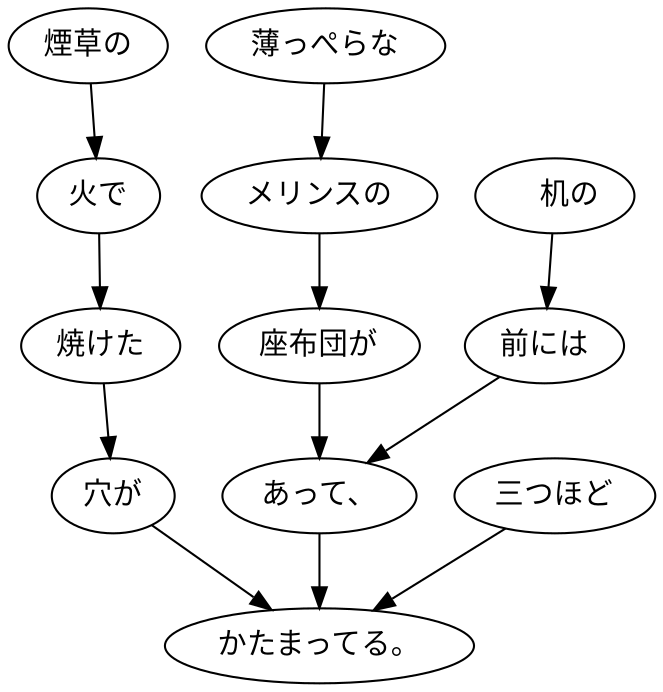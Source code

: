 digraph graph5616 {
	node0 [label="　机の"];
	node1 [label="前には"];
	node2 [label="薄っぺらな"];
	node3 [label="メリンスの"];
	node4 [label="座布団が"];
	node5 [label="あって、"];
	node6 [label="煙草の"];
	node7 [label="火で"];
	node8 [label="焼けた"];
	node9 [label="穴が"];
	node10 [label="三つほど"];
	node11 [label="かたまってる。"];
	node0 -> node1;
	node1 -> node5;
	node2 -> node3;
	node3 -> node4;
	node4 -> node5;
	node5 -> node11;
	node6 -> node7;
	node7 -> node8;
	node8 -> node9;
	node9 -> node11;
	node10 -> node11;
}
